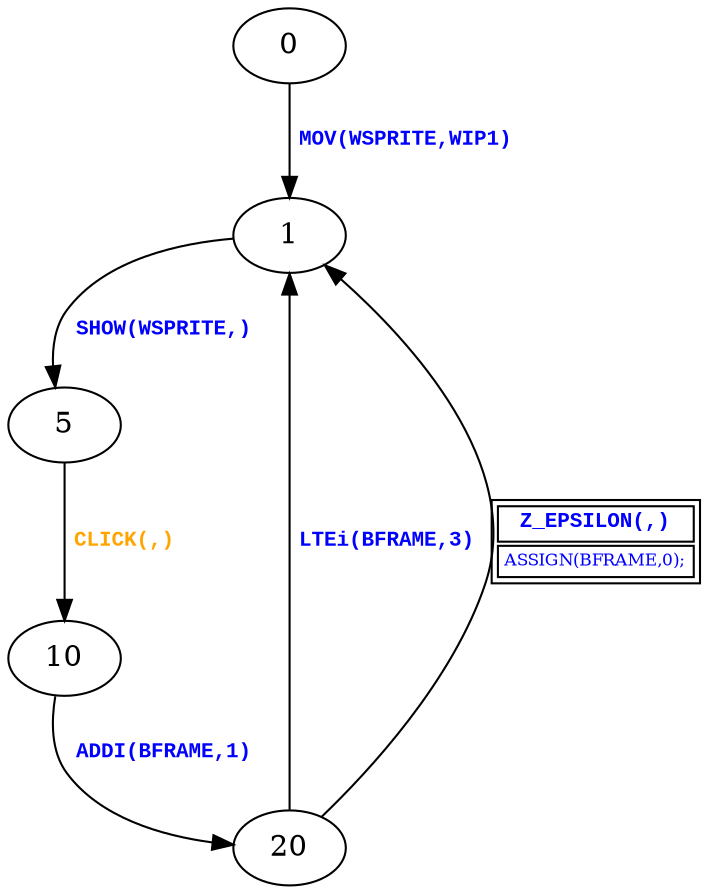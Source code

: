 digraph {
 node [shape=oval];
"0" -> "1"[fontcolor=blue, label=< <table border="0"><tr><td><font face="Courier New" point-size="10"><b>MOV(WSPRITE,WIP1)<br align="left"/></b></font></td></tr>
</table>>];
"1" -> "5"[fontcolor=blue, label=< <table border="0"><tr><td><font face="Courier New" point-size="10"><b>SHOW(WSPRITE,)<br align="left"/></b></font></td></tr>
</table>>];
"10" -> "20"[fontcolor=blue, label=< <table border="0"><tr><td><font face="Courier New" point-size="10"><b>ADDI(BFRAME,1)<br align="left"/></b></font></td></tr>
</table>>];
"20" -> "1"[fontcolor=blue, label=< <table border="0"><tr><td><font face="Courier New" point-size="10"><b>LTEi(BFRAME,3)<br align="left"/></b></font></td></tr>
</table>>];
"20" -> "1"[fontcolor=blue, label=< <table border="1"><tr><td><font face="Courier New" point-size="10"><b>Z_EPSILON(,)<br align="left"/></b></font></td></tr>
<tr><td><font point-size="8" color ="blue">ASSIGN(BFRAME,0);<br align="left"/></font></td></tr></table>>];
"5" -> "10"[fontcolor=orange, label=< <table border="0"><tr><td><font face="Courier New" point-size="10"><b>CLICK(,)<br align="left"/></b></font></td></tr>
</table>>];
}
